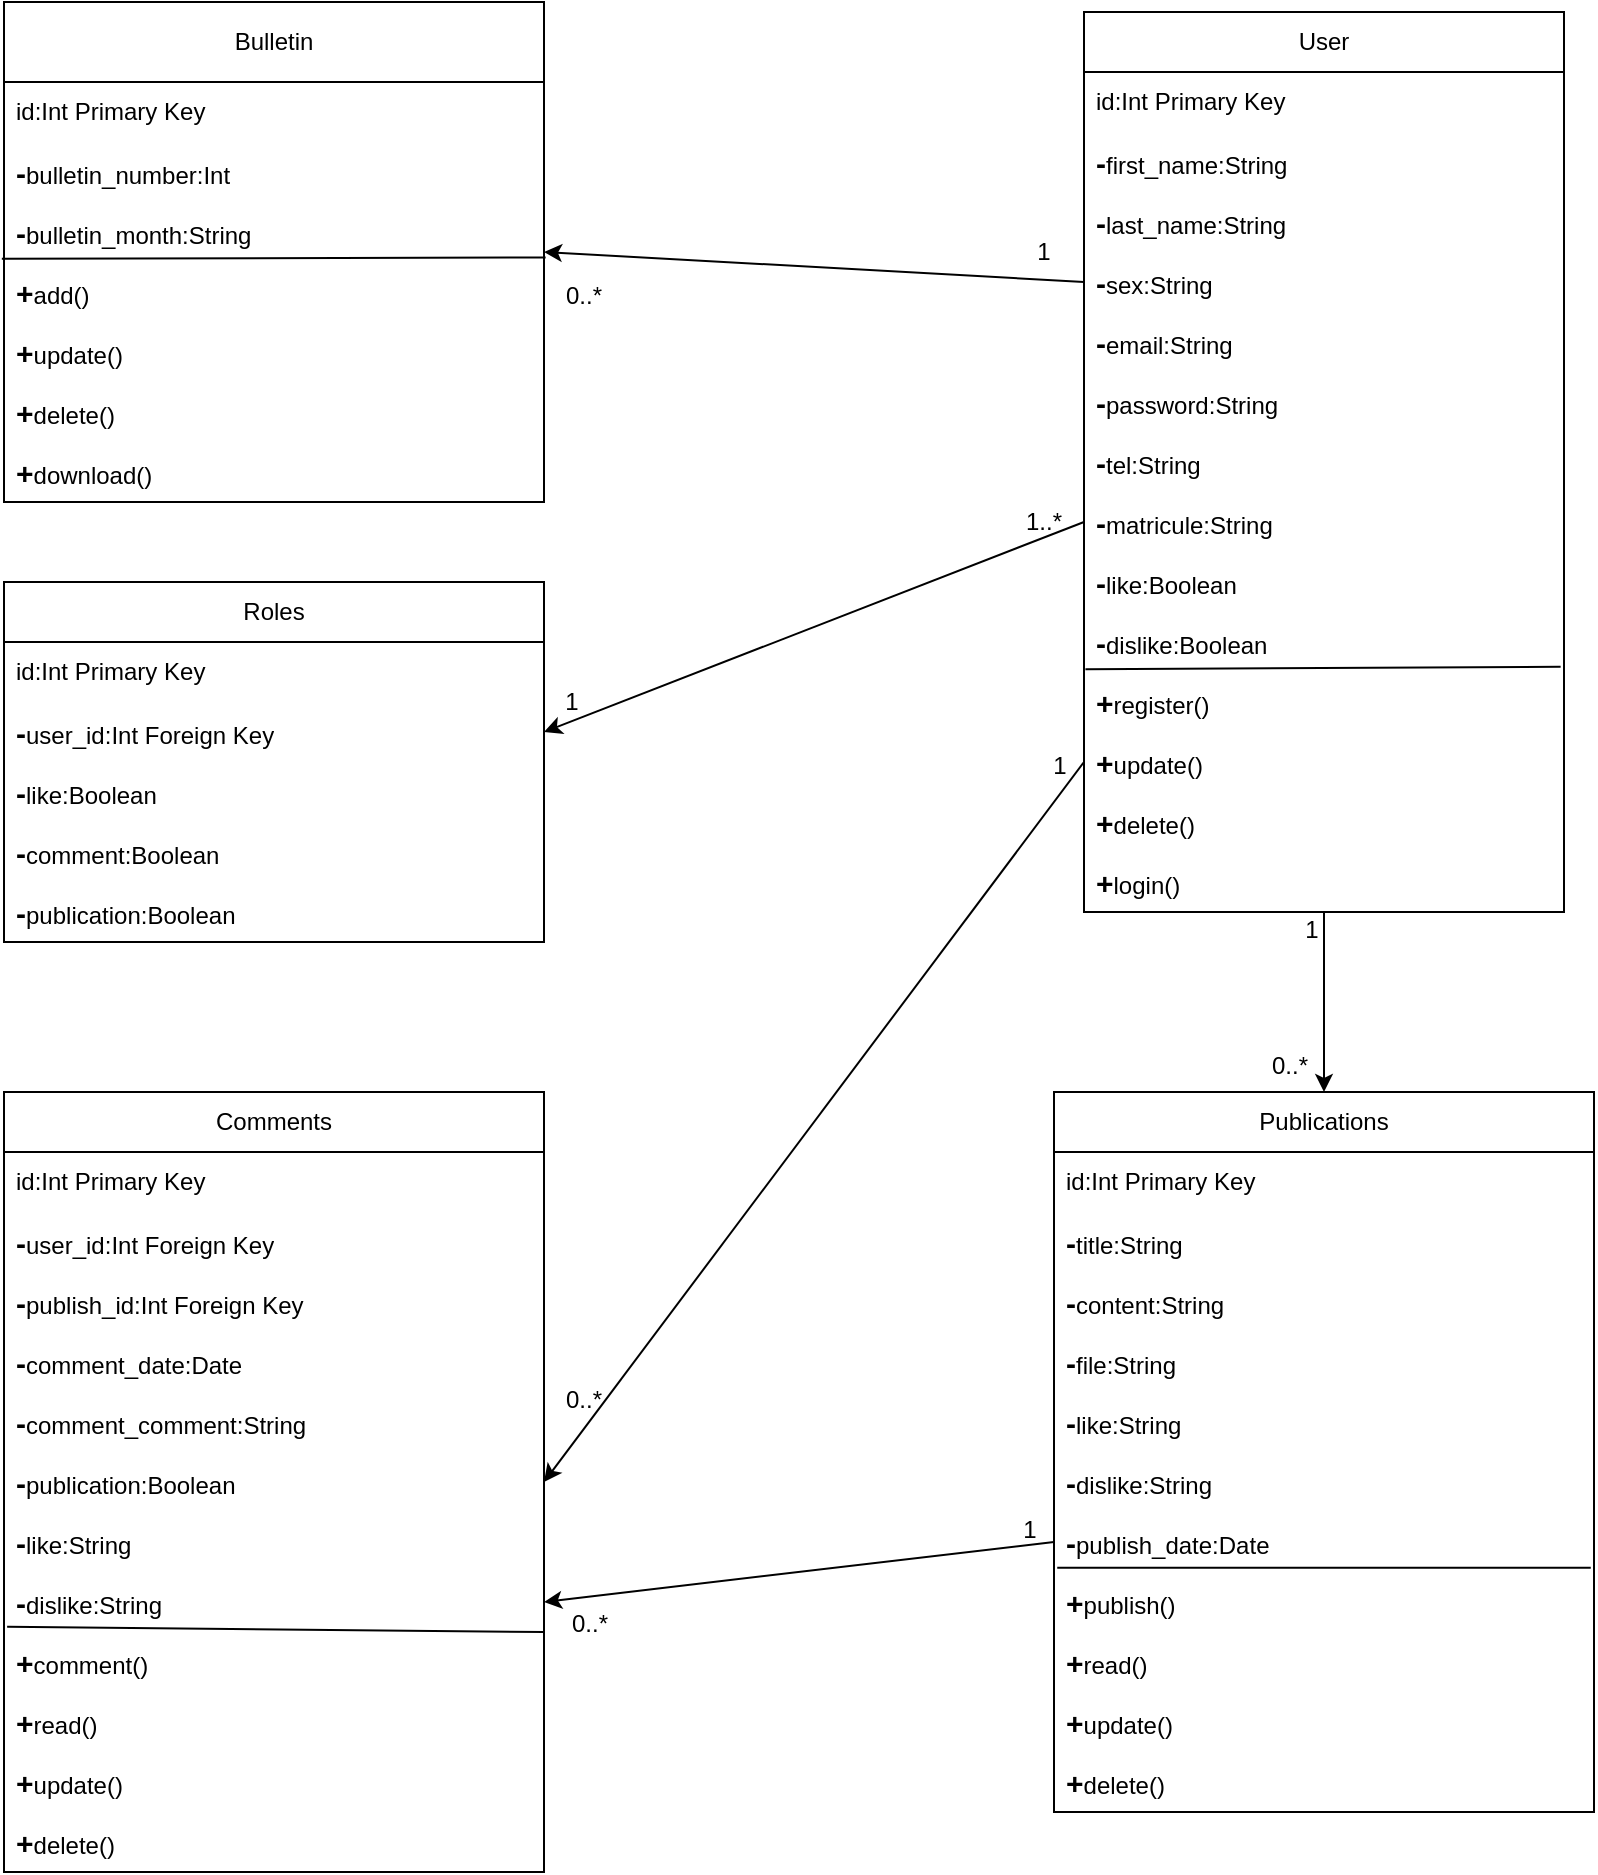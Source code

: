<mxfile>
    <diagram id="hcXf7NeiAR0nh-agm632" name="Page-1">
        <mxGraphModel dx="1027" dy="411" grid="1" gridSize="10" guides="1" tooltips="1" connect="1" arrows="1" fold="1" page="1" pageScale="1" pageWidth="850" pageHeight="1100" math="0" shadow="0">
            <root>
                <mxCell id="0"/>
                <mxCell id="1" parent="0"/>
                <mxCell id="2" value="User" style="swimlane;fontStyle=0;childLayout=stackLayout;horizontal=1;startSize=30;horizontalStack=0;resizeParent=1;resizeParentMax=0;resizeLast=0;collapsible=1;marginBottom=0;whiteSpace=wrap;html=1;" parent="1" vertex="1">
                    <mxGeometry x="570" y="30" width="240" height="450" as="geometry"/>
                </mxCell>
                <mxCell id="21" value="id:Int Primary Key" style="text;strokeColor=none;fillColor=none;align=left;verticalAlign=middle;spacingLeft=4;spacingRight=4;overflow=hidden;points=[[0,0.5],[1,0.5]];portConstraint=eastwest;rotatable=0;whiteSpace=wrap;html=1;" parent="2" vertex="1">
                    <mxGeometry y="30" width="240" height="30" as="geometry"/>
                </mxCell>
                <mxCell id="3" value="&lt;b&gt;&lt;font style=&quot;font-size: 15px;&quot;&gt;-&lt;/font&gt;&lt;/b&gt;first_name:String" style="text;strokeColor=none;fillColor=none;align=left;verticalAlign=middle;spacingLeft=4;spacingRight=4;overflow=hidden;points=[[0,0.5],[1,0.5]];portConstraint=eastwest;rotatable=0;whiteSpace=wrap;html=1;" parent="2" vertex="1">
                    <mxGeometry y="60" width="240" height="30" as="geometry"/>
                </mxCell>
                <mxCell id="4" value="&lt;b&gt;&lt;font style=&quot;font-size: 15px;&quot;&gt;-&lt;/font&gt;&lt;/b&gt;last_name:String" style="text;strokeColor=none;fillColor=none;align=left;verticalAlign=middle;spacingLeft=4;spacingRight=4;overflow=hidden;points=[[0,0.5],[1,0.5]];portConstraint=eastwest;rotatable=0;whiteSpace=wrap;html=1;" parent="2" vertex="1">
                    <mxGeometry y="90" width="240" height="30" as="geometry"/>
                </mxCell>
                <mxCell id="17" value="&lt;b&gt;&lt;font style=&quot;font-size: 15px;&quot;&gt;-&lt;/font&gt;&lt;/b&gt;sex:String" style="text;strokeColor=none;fillColor=none;align=left;verticalAlign=middle;spacingLeft=4;spacingRight=4;overflow=hidden;points=[[0,0.5],[1,0.5]];portConstraint=eastwest;rotatable=0;whiteSpace=wrap;html=1;" parent="2" vertex="1">
                    <mxGeometry y="120" width="240" height="30" as="geometry"/>
                </mxCell>
                <mxCell id="5" value="&lt;b&gt;&lt;font style=&quot;font-size: 15px;&quot;&gt;-&lt;/font&gt;&lt;/b&gt;email:String" style="text;strokeColor=none;fillColor=none;align=left;verticalAlign=middle;spacingLeft=4;spacingRight=4;overflow=hidden;points=[[0,0.5],[1,0.5]];portConstraint=eastwest;rotatable=0;whiteSpace=wrap;html=1;" parent="2" vertex="1">
                    <mxGeometry y="150" width="240" height="30" as="geometry"/>
                </mxCell>
                <mxCell id="90" value="&lt;b&gt;&lt;font style=&quot;font-size: 15px;&quot;&gt;-&lt;/font&gt;&lt;/b&gt;password:String" style="text;strokeColor=none;fillColor=none;align=left;verticalAlign=middle;spacingLeft=4;spacingRight=4;overflow=hidden;points=[[0,0.5],[1,0.5]];portConstraint=eastwest;rotatable=0;whiteSpace=wrap;html=1;" parent="2" vertex="1">
                    <mxGeometry y="180" width="240" height="30" as="geometry"/>
                </mxCell>
                <mxCell id="15" value="&lt;b&gt;&lt;font style=&quot;font-size: 15px;&quot;&gt;-&lt;/font&gt;&lt;/b&gt;tel:String" style="text;strokeColor=none;fillColor=none;align=left;verticalAlign=middle;spacingLeft=4;spacingRight=4;overflow=hidden;points=[[0,0.5],[1,0.5]];portConstraint=eastwest;rotatable=0;whiteSpace=wrap;html=1;" parent="2" vertex="1">
                    <mxGeometry y="210" width="240" height="30" as="geometry"/>
                </mxCell>
                <mxCell id="16" value="&lt;b&gt;&lt;font style=&quot;font-size: 15px;&quot;&gt;-&lt;/font&gt;&lt;/b&gt;matricule:String" style="text;strokeColor=none;fillColor=none;align=left;verticalAlign=middle;spacingLeft=4;spacingRight=4;overflow=hidden;points=[[0,0.5],[1,0.5]];portConstraint=eastwest;rotatable=0;whiteSpace=wrap;html=1;" parent="2" vertex="1">
                    <mxGeometry y="240" width="240" height="30" as="geometry"/>
                </mxCell>
                <mxCell id="89" value="&lt;b&gt;&lt;font style=&quot;font-size: 15px;&quot;&gt;-&lt;/font&gt;&lt;/b&gt;like:Boolean" style="text;strokeColor=none;fillColor=none;align=left;verticalAlign=middle;spacingLeft=4;spacingRight=4;overflow=hidden;points=[[0,0.5],[1,0.5]];portConstraint=eastwest;rotatable=0;whiteSpace=wrap;html=1;" parent="2" vertex="1">
                    <mxGeometry y="270" width="240" height="30" as="geometry"/>
                </mxCell>
                <mxCell id="88" value="&lt;b&gt;&lt;font style=&quot;font-size: 15px;&quot;&gt;-&lt;/font&gt;&lt;/b&gt;dislike:Boolean" style="text;strokeColor=none;fillColor=none;align=left;verticalAlign=middle;spacingLeft=4;spacingRight=4;overflow=hidden;points=[[0,0.5],[1,0.5]];portConstraint=eastwest;rotatable=0;whiteSpace=wrap;html=1;" parent="2" vertex="1">
                    <mxGeometry y="300" width="240" height="30" as="geometry"/>
                </mxCell>
                <mxCell id="37" value="&lt;b&gt;&lt;font style=&quot;font-size: 15px;&quot;&gt;+&lt;/font&gt;&lt;/b&gt;register()" style="text;strokeColor=none;fillColor=none;align=left;verticalAlign=middle;spacingLeft=4;spacingRight=4;overflow=hidden;points=[[0,0.5],[1,0.5]];portConstraint=eastwest;rotatable=0;whiteSpace=wrap;html=1;" parent="2" vertex="1">
                    <mxGeometry y="330" width="240" height="30" as="geometry"/>
                </mxCell>
                <mxCell id="39" value="&lt;b&gt;&lt;font style=&quot;font-size: 15px;&quot;&gt;+&lt;/font&gt;&lt;/b&gt;update()" style="text;strokeColor=none;fillColor=none;align=left;verticalAlign=middle;spacingLeft=4;spacingRight=4;overflow=hidden;points=[[0,0.5],[1,0.5]];portConstraint=eastwest;rotatable=0;whiteSpace=wrap;html=1;" parent="2" vertex="1">
                    <mxGeometry y="360" width="240" height="30" as="geometry"/>
                </mxCell>
                <mxCell id="40" value="&lt;b&gt;&lt;font style=&quot;font-size: 15px;&quot;&gt;+&lt;/font&gt;&lt;/b&gt;delete()" style="text;strokeColor=none;fillColor=none;align=left;verticalAlign=middle;spacingLeft=4;spacingRight=4;overflow=hidden;points=[[0,0.5],[1,0.5]];portConstraint=eastwest;rotatable=0;whiteSpace=wrap;html=1;" parent="2" vertex="1">
                    <mxGeometry y="390" width="240" height="30" as="geometry"/>
                </mxCell>
                <mxCell id="42" value="" style="endArrow=none;html=1;entryX=0.993;entryY=-0.087;entryDx=0;entryDy=0;entryPerimeter=0;exitX=0.003;exitY=-0.046;exitDx=0;exitDy=0;exitPerimeter=0;" parent="2" source="37" target="37" edge="1">
                    <mxGeometry width="50" height="50" relative="1" as="geometry">
                        <mxPoint x="60" y="220" as="sourcePoint"/>
                        <mxPoint x="110" y="170" as="targetPoint"/>
                    </mxGeometry>
                </mxCell>
                <mxCell id="38" value="&lt;b&gt;&lt;font style=&quot;font-size: 15px;&quot;&gt;+&lt;/font&gt;&lt;/b&gt;login()" style="text;strokeColor=none;fillColor=none;align=left;verticalAlign=middle;spacingLeft=4;spacingRight=4;overflow=hidden;points=[[0,0.5],[1,0.5]];portConstraint=eastwest;rotatable=0;whiteSpace=wrap;html=1;" parent="2" vertex="1">
                    <mxGeometry y="420" width="240" height="30" as="geometry"/>
                </mxCell>
                <mxCell id="6" value="Bulletin" style="swimlane;fontStyle=0;childLayout=stackLayout;horizontal=1;startSize=40;horizontalStack=0;resizeParent=1;resizeParentMax=0;resizeLast=0;collapsible=1;marginBottom=0;whiteSpace=wrap;html=1;" parent="1" vertex="1">
                    <mxGeometry x="30" y="25" width="270" height="250" as="geometry">
                        <mxRectangle x="30" y="70" width="80" height="40" as="alternateBounds"/>
                    </mxGeometry>
                </mxCell>
                <mxCell id="8" value="id:Int Primary Key" style="text;strokeColor=none;fillColor=none;align=left;verticalAlign=middle;spacingLeft=4;spacingRight=4;overflow=hidden;points=[[0,0.5],[1,0.5]];portConstraint=eastwest;rotatable=0;whiteSpace=wrap;html=1;" parent="6" vertex="1">
                    <mxGeometry y="40" width="270" height="30" as="geometry"/>
                </mxCell>
                <mxCell id="19" value="&lt;b&gt;&lt;font style=&quot;font-size: 15px;&quot;&gt;-&lt;/font&gt;&lt;/b&gt;bulletin_number:Int" style="text;strokeColor=none;fillColor=none;align=left;verticalAlign=middle;spacingLeft=4;spacingRight=4;overflow=hidden;points=[[0,0.5],[1,0.5]];portConstraint=eastwest;rotatable=0;whiteSpace=wrap;html=1;" parent="6" vertex="1">
                    <mxGeometry y="70" width="270" height="30" as="geometry"/>
                </mxCell>
                <mxCell id="9" value="&lt;b&gt;&lt;font style=&quot;font-size: 15px;&quot;&gt;-&lt;/font&gt;&lt;/b&gt;bulletin_month:String" style="text;strokeColor=none;fillColor=none;align=left;verticalAlign=middle;spacingLeft=4;spacingRight=4;overflow=hidden;points=[[0,0.5],[1,0.5]];portConstraint=eastwest;rotatable=0;whiteSpace=wrap;html=1;" parent="6" vertex="1">
                    <mxGeometry y="100" width="270" height="30" as="geometry"/>
                </mxCell>
                <mxCell id="32" value="&lt;b&gt;&lt;font style=&quot;font-size: 15px;&quot;&gt;+&lt;/font&gt;&lt;/b&gt;add()" style="text;strokeColor=none;fillColor=none;align=left;verticalAlign=middle;spacingLeft=4;spacingRight=4;overflow=hidden;points=[[0,0.5],[1,0.5]];portConstraint=eastwest;rotatable=0;whiteSpace=wrap;html=1;container=0;" parent="6" vertex="1">
                    <mxGeometry y="130" width="270" height="30" as="geometry"/>
                </mxCell>
                <mxCell id="33" value="&lt;b&gt;&lt;font style=&quot;font-size: 15px;&quot;&gt;+&lt;/font&gt;&lt;/b&gt;update()" style="text;strokeColor=none;fillColor=none;align=left;verticalAlign=middle;spacingLeft=4;spacingRight=4;overflow=hidden;points=[[0,0.5],[1,0.5]];portConstraint=eastwest;rotatable=0;whiteSpace=wrap;html=1;" parent="6" vertex="1">
                    <mxGeometry y="160" width="270" height="30" as="geometry"/>
                </mxCell>
                <mxCell id="34" value="&lt;b&gt;&lt;font style=&quot;font-size: 15px;&quot;&gt;+&lt;/font&gt;&lt;/b&gt;delete()" style="text;strokeColor=none;fillColor=none;align=left;verticalAlign=middle;spacingLeft=4;spacingRight=4;overflow=hidden;points=[[0,0.5],[1,0.5]];portConstraint=eastwest;rotatable=0;whiteSpace=wrap;html=1;" parent="6" vertex="1">
                    <mxGeometry y="190" width="270" height="30" as="geometry"/>
                </mxCell>
                <mxCell id="36" value="" style="endArrow=none;html=1;entryX=1.003;entryY=-0.076;entryDx=0;entryDy=0;entryPerimeter=0;exitX=-0.004;exitY=-0.053;exitDx=0;exitDy=0;exitPerimeter=0;" parent="6" source="32" target="32" edge="1">
                    <mxGeometry width="50" height="50" relative="1" as="geometry">
                        <mxPoint x="160" y="160" as="sourcePoint"/>
                        <mxPoint x="210" y="110" as="targetPoint"/>
                    </mxGeometry>
                </mxCell>
                <mxCell id="41" value="&lt;b&gt;&lt;font style=&quot;font-size: 15px;&quot;&gt;+&lt;/font&gt;&lt;/b&gt;download()" style="text;strokeColor=none;fillColor=none;align=left;verticalAlign=middle;spacingLeft=4;spacingRight=4;overflow=hidden;points=[[0,0.5],[1,0.5]];portConstraint=eastwest;rotatable=0;whiteSpace=wrap;html=1;" parent="6" vertex="1">
                    <mxGeometry y="220" width="270" height="30" as="geometry"/>
                </mxCell>
                <mxCell id="10" value="Publications" style="swimlane;fontStyle=0;childLayout=stackLayout;horizontal=1;startSize=30;horizontalStack=0;resizeParent=1;resizeParentMax=0;resizeLast=0;collapsible=1;marginBottom=0;whiteSpace=wrap;html=1;" parent="1" vertex="1">
                    <mxGeometry x="555" y="570" width="270" height="360" as="geometry"/>
                </mxCell>
                <mxCell id="11" value="id:Int Primary Key" style="text;strokeColor=none;fillColor=none;align=left;verticalAlign=middle;spacingLeft=4;spacingRight=4;overflow=hidden;points=[[0,0.5],[1,0.5]];portConstraint=eastwest;rotatable=0;whiteSpace=wrap;html=1;" parent="10" vertex="1">
                    <mxGeometry y="30" width="270" height="30" as="geometry"/>
                </mxCell>
                <mxCell id="12" value="&lt;b&gt;&lt;font style=&quot;font-size: 15px;&quot;&gt;-&lt;/font&gt;&lt;/b&gt;title:String" style="text;strokeColor=none;fillColor=none;align=left;verticalAlign=middle;spacingLeft=4;spacingRight=4;overflow=hidden;points=[[0,0.5],[1,0.5]];portConstraint=eastwest;rotatable=0;whiteSpace=wrap;html=1;" parent="10" vertex="1">
                    <mxGeometry y="60" width="270" height="30" as="geometry"/>
                </mxCell>
                <mxCell id="22" value="&lt;b&gt;&lt;font style=&quot;font-size: 15px;&quot;&gt;-&lt;/font&gt;&lt;/b&gt;content:String" style="text;strokeColor=none;fillColor=none;align=left;verticalAlign=middle;spacingLeft=4;spacingRight=4;overflow=hidden;points=[[0,0.5],[1,0.5]];portConstraint=eastwest;rotatable=0;whiteSpace=wrap;html=1;" parent="10" vertex="1">
                    <mxGeometry y="90" width="270" height="30" as="geometry"/>
                </mxCell>
                <mxCell id="13" value="&lt;b&gt;&lt;font style=&quot;font-size: 15px;&quot;&gt;-&lt;/font&gt;&lt;/b&gt;file:String" style="text;strokeColor=none;fillColor=none;align=left;verticalAlign=middle;spacingLeft=4;spacingRight=4;overflow=hidden;points=[[0,0.5],[1,0.5]];portConstraint=eastwest;rotatable=0;whiteSpace=wrap;html=1;" parent="10" vertex="1">
                    <mxGeometry y="120" width="270" height="30" as="geometry"/>
                </mxCell>
                <mxCell id="68" value="&lt;b&gt;&lt;font style=&quot;font-size: 15px;&quot;&gt;-&lt;/font&gt;&lt;/b&gt;like:String" style="text;strokeColor=none;fillColor=none;align=left;verticalAlign=middle;spacingLeft=4;spacingRight=4;overflow=hidden;points=[[0,0.5],[1,0.5]];portConstraint=eastwest;rotatable=0;whiteSpace=wrap;html=1;" parent="10" vertex="1">
                    <mxGeometry y="150" width="270" height="30" as="geometry"/>
                </mxCell>
                <mxCell id="69" value="&lt;b&gt;&lt;font style=&quot;font-size: 15px;&quot;&gt;-&lt;/font&gt;&lt;/b&gt;dislike:String" style="text;strokeColor=none;fillColor=none;align=left;verticalAlign=middle;spacingLeft=4;spacingRight=4;overflow=hidden;points=[[0,0.5],[1,0.5]];portConstraint=eastwest;rotatable=0;whiteSpace=wrap;html=1;" parent="10" vertex="1">
                    <mxGeometry y="180" width="270" height="30" as="geometry"/>
                </mxCell>
                <mxCell id="23" value="&lt;b&gt;&lt;font style=&quot;font-size: 15px;&quot;&gt;-&lt;/font&gt;&lt;/b&gt;publish_date:Date" style="text;strokeColor=none;fillColor=none;align=left;verticalAlign=middle;spacingLeft=4;spacingRight=4;overflow=hidden;points=[[0,0.5],[1,0.5]];portConstraint=eastwest;rotatable=0;whiteSpace=wrap;html=1;" parent="10" vertex="1">
                    <mxGeometry y="210" width="270" height="30" as="geometry"/>
                </mxCell>
                <mxCell id="43" value="&lt;b&gt;&lt;font style=&quot;font-size: 15px;&quot;&gt;+&lt;/font&gt;&lt;/b&gt;publish()" style="text;strokeColor=none;fillColor=none;align=left;verticalAlign=middle;spacingLeft=4;spacingRight=4;overflow=hidden;points=[[0,0.5],[1,0.5]];portConstraint=eastwest;rotatable=0;whiteSpace=wrap;html=1;" parent="10" vertex="1">
                    <mxGeometry y="240" width="270" height="30" as="geometry"/>
                </mxCell>
                <mxCell id="48" value="&lt;b&gt;&lt;font style=&quot;font-size: 15px;&quot;&gt;+&lt;/font&gt;&lt;/b&gt;read()" style="text;strokeColor=none;fillColor=none;align=left;verticalAlign=middle;spacingLeft=4;spacingRight=4;overflow=hidden;points=[[0,0.5],[1,0.5]];portConstraint=eastwest;rotatable=0;whiteSpace=wrap;html=1;" parent="10" vertex="1">
                    <mxGeometry y="270" width="270" height="30" as="geometry"/>
                </mxCell>
                <mxCell id="44" value="&lt;b&gt;&lt;font style=&quot;font-size: 15px;&quot;&gt;+&lt;/font&gt;&lt;/b&gt;update()" style="text;strokeColor=none;fillColor=none;align=left;verticalAlign=middle;spacingLeft=4;spacingRight=4;overflow=hidden;points=[[0,0.5],[1,0.5]];portConstraint=eastwest;rotatable=0;whiteSpace=wrap;html=1;" parent="10" vertex="1">
                    <mxGeometry y="300" width="270" height="30" as="geometry"/>
                </mxCell>
                <mxCell id="45" value="&lt;b&gt;&lt;font style=&quot;font-size: 15px;&quot;&gt;+&lt;/font&gt;&lt;/b&gt;delete()" style="text;strokeColor=none;fillColor=none;align=left;verticalAlign=middle;spacingLeft=4;spacingRight=4;overflow=hidden;points=[[0,0.5],[1,0.5]];portConstraint=eastwest;rotatable=0;whiteSpace=wrap;html=1;" parent="10" vertex="1">
                    <mxGeometry y="330" width="270" height="30" as="geometry"/>
                </mxCell>
                <mxCell id="47" value="" style="endArrow=none;html=1;entryX=0.994;entryY=-0.072;entryDx=0;entryDy=0;entryPerimeter=0;exitX=0.006;exitY=-0.072;exitDx=0;exitDy=0;exitPerimeter=0;" parent="10" source="43" target="43" edge="1">
                    <mxGeometry width="50" height="50" relative="1" as="geometry">
                        <mxPoint x="160" y="140" as="sourcePoint"/>
                        <mxPoint x="210" y="90" as="targetPoint"/>
                    </mxGeometry>
                </mxCell>
                <mxCell id="25" style="edgeStyle=none;html=1;exitX=0;exitY=0.5;exitDx=0;exitDy=0;entryX=1;entryY=0.5;entryDx=0;entryDy=0;" parent="1" source="17" target="6" edge="1">
                    <mxGeometry relative="1" as="geometry"/>
                </mxCell>
                <mxCell id="26" value="0..*" style="text;html=1;strokeColor=none;fillColor=none;align=center;verticalAlign=middle;whiteSpace=wrap;rounded=0;" parent="1" vertex="1">
                    <mxGeometry x="290" y="157" width="60" height="30" as="geometry"/>
                </mxCell>
                <mxCell id="27" value="1" style="text;html=1;strokeColor=none;fillColor=none;align=center;verticalAlign=middle;whiteSpace=wrap;rounded=0;" parent="1" vertex="1">
                    <mxGeometry x="520" y="135" width="60" height="30" as="geometry"/>
                </mxCell>
                <mxCell id="29" style="edgeStyle=none;html=1;exitX=0.5;exitY=1;exitDx=0;exitDy=0;entryX=0.5;entryY=0;entryDx=0;entryDy=0;" parent="1" source="2" target="10" edge="1">
                    <mxGeometry relative="1" as="geometry"/>
                </mxCell>
                <mxCell id="30" value="1" style="text;html=1;strokeColor=none;fillColor=none;align=center;verticalAlign=middle;whiteSpace=wrap;rounded=0;" parent="1" vertex="1">
                    <mxGeometry x="654" y="474" width="60" height="30" as="geometry"/>
                </mxCell>
                <mxCell id="31" value="0..*" style="text;html=1;strokeColor=none;fillColor=none;align=center;verticalAlign=middle;whiteSpace=wrap;rounded=0;" parent="1" vertex="1">
                    <mxGeometry x="643" y="542" width="60" height="30" as="geometry"/>
                </mxCell>
                <mxCell id="49" value="Roles" style="swimlane;fontStyle=0;childLayout=stackLayout;horizontal=1;startSize=30;horizontalStack=0;resizeParent=1;resizeParentMax=0;resizeLast=0;collapsible=1;marginBottom=0;whiteSpace=wrap;html=1;" parent="1" vertex="1">
                    <mxGeometry x="30" y="315" width="270" height="180" as="geometry"/>
                </mxCell>
                <mxCell id="50" value="id:Int Primary Key" style="text;strokeColor=none;fillColor=none;align=left;verticalAlign=middle;spacingLeft=4;spacingRight=4;overflow=hidden;points=[[0,0.5],[1,0.5]];portConstraint=eastwest;rotatable=0;whiteSpace=wrap;html=1;" parent="49" vertex="1">
                    <mxGeometry y="30" width="270" height="30" as="geometry"/>
                </mxCell>
                <mxCell id="60" value="&lt;b&gt;&lt;font style=&quot;font-size: 15px;&quot;&gt;-&lt;/font&gt;&lt;/b&gt;user_id:Int Foreign Key" style="text;strokeColor=none;fillColor=none;align=left;verticalAlign=middle;spacingLeft=4;spacingRight=4;overflow=hidden;points=[[0,0.5],[1,0.5]];portConstraint=eastwest;rotatable=0;whiteSpace=wrap;html=1;" parent="49" vertex="1">
                    <mxGeometry y="60" width="270" height="30" as="geometry"/>
                </mxCell>
                <mxCell id="51" value="&lt;b&gt;&lt;font style=&quot;font-size: 15px;&quot;&gt;-&lt;/font&gt;&lt;/b&gt;like:Boolean" style="text;strokeColor=none;fillColor=none;align=left;verticalAlign=middle;spacingLeft=4;spacingRight=4;overflow=hidden;points=[[0,0.5],[1,0.5]];portConstraint=eastwest;rotatable=0;whiteSpace=wrap;html=1;" parent="49" vertex="1">
                    <mxGeometry y="90" width="270" height="30" as="geometry"/>
                </mxCell>
                <mxCell id="52" value="&lt;b&gt;&lt;font style=&quot;font-size: 15px;&quot;&gt;-&lt;/font&gt;&lt;/b&gt;comment:Boolean" style="text;strokeColor=none;fillColor=none;align=left;verticalAlign=middle;spacingLeft=4;spacingRight=4;overflow=hidden;points=[[0,0.5],[1,0.5]];portConstraint=eastwest;rotatable=0;whiteSpace=wrap;html=1;" parent="49" vertex="1">
                    <mxGeometry y="120" width="270" height="30" as="geometry"/>
                </mxCell>
                <mxCell id="54" value="&lt;b&gt;&lt;font style=&quot;font-size: 15px;&quot;&gt;-&lt;/font&gt;&lt;/b&gt;publication:Boolean" style="text;strokeColor=none;fillColor=none;align=left;verticalAlign=middle;spacingLeft=4;spacingRight=4;overflow=hidden;points=[[0,0.5],[1,0.5]];portConstraint=eastwest;rotatable=0;whiteSpace=wrap;html=1;" parent="49" vertex="1">
                    <mxGeometry y="150" width="270" height="30" as="geometry"/>
                </mxCell>
                <mxCell id="61" value="Comments" style="swimlane;fontStyle=0;childLayout=stackLayout;horizontal=1;startSize=30;horizontalStack=0;resizeParent=1;resizeParentMax=0;resizeLast=0;collapsible=1;marginBottom=0;whiteSpace=wrap;html=1;" parent="1" vertex="1">
                    <mxGeometry x="30" y="570" width="270" height="390" as="geometry"/>
                </mxCell>
                <mxCell id="62" value="id:Int Primary Key" style="text;strokeColor=none;fillColor=none;align=left;verticalAlign=middle;spacingLeft=4;spacingRight=4;overflow=hidden;points=[[0,0.5],[1,0.5]];portConstraint=eastwest;rotatable=0;whiteSpace=wrap;html=1;" parent="61" vertex="1">
                    <mxGeometry y="30" width="270" height="30" as="geometry"/>
                </mxCell>
                <mxCell id="63" value="&lt;b&gt;&lt;font style=&quot;font-size: 15px;&quot;&gt;-&lt;/font&gt;&lt;/b&gt;user_id:Int Foreign Key" style="text;strokeColor=none;fillColor=none;align=left;verticalAlign=middle;spacingLeft=4;spacingRight=4;overflow=hidden;points=[[0,0.5],[1,0.5]];portConstraint=eastwest;rotatable=0;whiteSpace=wrap;html=1;" parent="61" vertex="1">
                    <mxGeometry y="60" width="270" height="30" as="geometry"/>
                </mxCell>
                <mxCell id="67" value="&lt;b&gt;&lt;font style=&quot;font-size: 15px;&quot;&gt;-&lt;/font&gt;&lt;/b&gt;publish_id:Int Foreign Key" style="text;strokeColor=none;fillColor=none;align=left;verticalAlign=middle;spacingLeft=4;spacingRight=4;overflow=hidden;points=[[0,0.5],[1,0.5]];portConstraint=eastwest;rotatable=0;whiteSpace=wrap;html=1;" parent="61" vertex="1">
                    <mxGeometry y="90" width="270" height="30" as="geometry"/>
                </mxCell>
                <mxCell id="64" value="&lt;b&gt;&lt;font style=&quot;font-size: 15px;&quot;&gt;-&lt;/font&gt;&lt;/b&gt;comment_date:Date" style="text;strokeColor=none;fillColor=none;align=left;verticalAlign=middle;spacingLeft=4;spacingRight=4;overflow=hidden;points=[[0,0.5],[1,0.5]];portConstraint=eastwest;rotatable=0;whiteSpace=wrap;html=1;" parent="61" vertex="1">
                    <mxGeometry y="120" width="270" height="30" as="geometry"/>
                </mxCell>
                <mxCell id="65" value="&lt;b&gt;&lt;font style=&quot;font-size: 15px;&quot;&gt;-&lt;/font&gt;&lt;/b&gt;comment_comment:String" style="text;strokeColor=none;fillColor=none;align=left;verticalAlign=middle;spacingLeft=4;spacingRight=4;overflow=hidden;points=[[0,0.5],[1,0.5]];portConstraint=eastwest;rotatable=0;whiteSpace=wrap;html=1;" parent="61" vertex="1">
                    <mxGeometry y="150" width="270" height="30" as="geometry"/>
                </mxCell>
                <mxCell id="66" value="&lt;b&gt;&lt;font style=&quot;font-size: 15px;&quot;&gt;-&lt;/font&gt;&lt;/b&gt;publication:Boolean" style="text;strokeColor=none;fillColor=none;align=left;verticalAlign=middle;spacingLeft=4;spacingRight=4;overflow=hidden;points=[[0,0.5],[1,0.5]];portConstraint=eastwest;rotatable=0;whiteSpace=wrap;html=1;" parent="61" vertex="1">
                    <mxGeometry y="180" width="270" height="30" as="geometry"/>
                </mxCell>
                <mxCell id="70" value="&lt;b&gt;&lt;font style=&quot;font-size: 15px;&quot;&gt;-&lt;/font&gt;&lt;/b&gt;like:String" style="text;strokeColor=none;fillColor=none;align=left;verticalAlign=middle;spacingLeft=4;spacingRight=4;overflow=hidden;points=[[0,0.5],[1,0.5]];portConstraint=eastwest;rotatable=0;whiteSpace=wrap;html=1;" parent="61" vertex="1">
                    <mxGeometry y="210" width="270" height="30" as="geometry"/>
                </mxCell>
                <mxCell id="71" value="&lt;b&gt;&lt;font style=&quot;font-size: 15px;&quot;&gt;-&lt;/font&gt;&lt;/b&gt;dislike:String" style="text;strokeColor=none;fillColor=none;align=left;verticalAlign=middle;spacingLeft=4;spacingRight=4;overflow=hidden;points=[[0,0.5],[1,0.5]];portConstraint=eastwest;rotatable=0;whiteSpace=wrap;html=1;" parent="61" vertex="1">
                    <mxGeometry y="240" width="270" height="30" as="geometry"/>
                </mxCell>
                <mxCell id="72" value="&lt;b&gt;&lt;font style=&quot;font-size: 15px;&quot;&gt;+&lt;/font&gt;&lt;/b&gt;comment()" style="text;strokeColor=none;fillColor=none;align=left;verticalAlign=middle;spacingLeft=4;spacingRight=4;overflow=hidden;points=[[0,0.5],[1,0.5]];portConstraint=eastwest;rotatable=0;whiteSpace=wrap;html=1;" parent="61" vertex="1">
                    <mxGeometry y="270" width="270" height="30" as="geometry"/>
                </mxCell>
                <mxCell id="73" value="&lt;b&gt;&lt;font style=&quot;font-size: 15px;&quot;&gt;+&lt;/font&gt;&lt;/b&gt;read()" style="text;strokeColor=none;fillColor=none;align=left;verticalAlign=middle;spacingLeft=4;spacingRight=4;overflow=hidden;points=[[0,0.5],[1,0.5]];portConstraint=eastwest;rotatable=0;whiteSpace=wrap;html=1;" parent="61" vertex="1">
                    <mxGeometry y="300" width="270" height="30" as="geometry"/>
                </mxCell>
                <mxCell id="74" value="" style="endArrow=none;html=1;exitX=0.028;exitY=-0.086;exitDx=0;exitDy=0;exitPerimeter=0;" parent="61" edge="1">
                    <mxGeometry width="50" height="50" relative="1" as="geometry">
                        <mxPoint x="1.56" y="267.42" as="sourcePoint"/>
                        <mxPoint x="270" y="270" as="targetPoint"/>
                    </mxGeometry>
                </mxCell>
                <mxCell id="75" value="&lt;b&gt;&lt;font style=&quot;font-size: 15px;&quot;&gt;+&lt;/font&gt;&lt;/b&gt;update()" style="text;strokeColor=none;fillColor=none;align=left;verticalAlign=middle;spacingLeft=4;spacingRight=4;overflow=hidden;points=[[0,0.5],[1,0.5]];portConstraint=eastwest;rotatable=0;whiteSpace=wrap;html=1;" parent="61" vertex="1">
                    <mxGeometry y="330" width="270" height="30" as="geometry"/>
                </mxCell>
                <mxCell id="76" value="&lt;b&gt;&lt;font style=&quot;font-size: 15px;&quot;&gt;+&lt;/font&gt;&lt;/b&gt;delete()" style="text;strokeColor=none;fillColor=none;align=left;verticalAlign=middle;spacingLeft=4;spacingRight=4;overflow=hidden;points=[[0,0.5],[1,0.5]];portConstraint=eastwest;rotatable=0;whiteSpace=wrap;html=1;" parent="61" vertex="1">
                    <mxGeometry y="360" width="270" height="30" as="geometry"/>
                </mxCell>
                <mxCell id="77" style="edgeStyle=none;html=1;exitX=0;exitY=0.5;exitDx=0;exitDy=0;entryX=1;entryY=0.5;entryDx=0;entryDy=0;" parent="1" source="16" target="60" edge="1">
                    <mxGeometry relative="1" as="geometry"/>
                </mxCell>
                <mxCell id="78" value="1" style="text;html=1;strokeColor=none;fillColor=none;align=center;verticalAlign=middle;whiteSpace=wrap;rounded=0;" parent="1" vertex="1">
                    <mxGeometry x="284" y="360" width="60" height="30" as="geometry"/>
                </mxCell>
                <mxCell id="79" value="1..*" style="text;html=1;strokeColor=none;fillColor=none;align=center;verticalAlign=middle;whiteSpace=wrap;rounded=0;" parent="1" vertex="1">
                    <mxGeometry x="520" y="270" width="60" height="30" as="geometry"/>
                </mxCell>
                <mxCell id="81" style="edgeStyle=none;html=1;exitX=0;exitY=0.5;exitDx=0;exitDy=0;entryX=1;entryY=0.5;entryDx=0;entryDy=0;" parent="1" source="39" target="66" edge="1">
                    <mxGeometry relative="1" as="geometry"/>
                </mxCell>
                <mxCell id="82" value="0..*" style="text;html=1;strokeColor=none;fillColor=none;align=center;verticalAlign=middle;whiteSpace=wrap;rounded=0;" parent="1" vertex="1">
                    <mxGeometry x="290" y="709" width="60" height="30" as="geometry"/>
                </mxCell>
                <mxCell id="83" value="1" style="text;html=1;strokeColor=none;fillColor=none;align=center;verticalAlign=middle;whiteSpace=wrap;rounded=0;" parent="1" vertex="1">
                    <mxGeometry x="528" y="392" width="60" height="30" as="geometry"/>
                </mxCell>
                <mxCell id="85" style="edgeStyle=none;html=1;exitX=0;exitY=0.5;exitDx=0;exitDy=0;entryX=1;entryY=0.5;entryDx=0;entryDy=0;" parent="1" source="23" target="71" edge="1">
                    <mxGeometry relative="1" as="geometry"/>
                </mxCell>
                <mxCell id="86" value="0..*" style="text;html=1;strokeColor=none;fillColor=none;align=center;verticalAlign=middle;whiteSpace=wrap;rounded=0;" parent="1" vertex="1">
                    <mxGeometry x="293" y="821" width="60" height="30" as="geometry"/>
                </mxCell>
                <mxCell id="87" value="1" style="text;html=1;strokeColor=none;fillColor=none;align=center;verticalAlign=middle;whiteSpace=wrap;rounded=0;" parent="1" vertex="1">
                    <mxGeometry x="513" y="774" width="60" height="30" as="geometry"/>
                </mxCell>
            </root>
        </mxGraphModel>
    </diagram>
</mxfile>